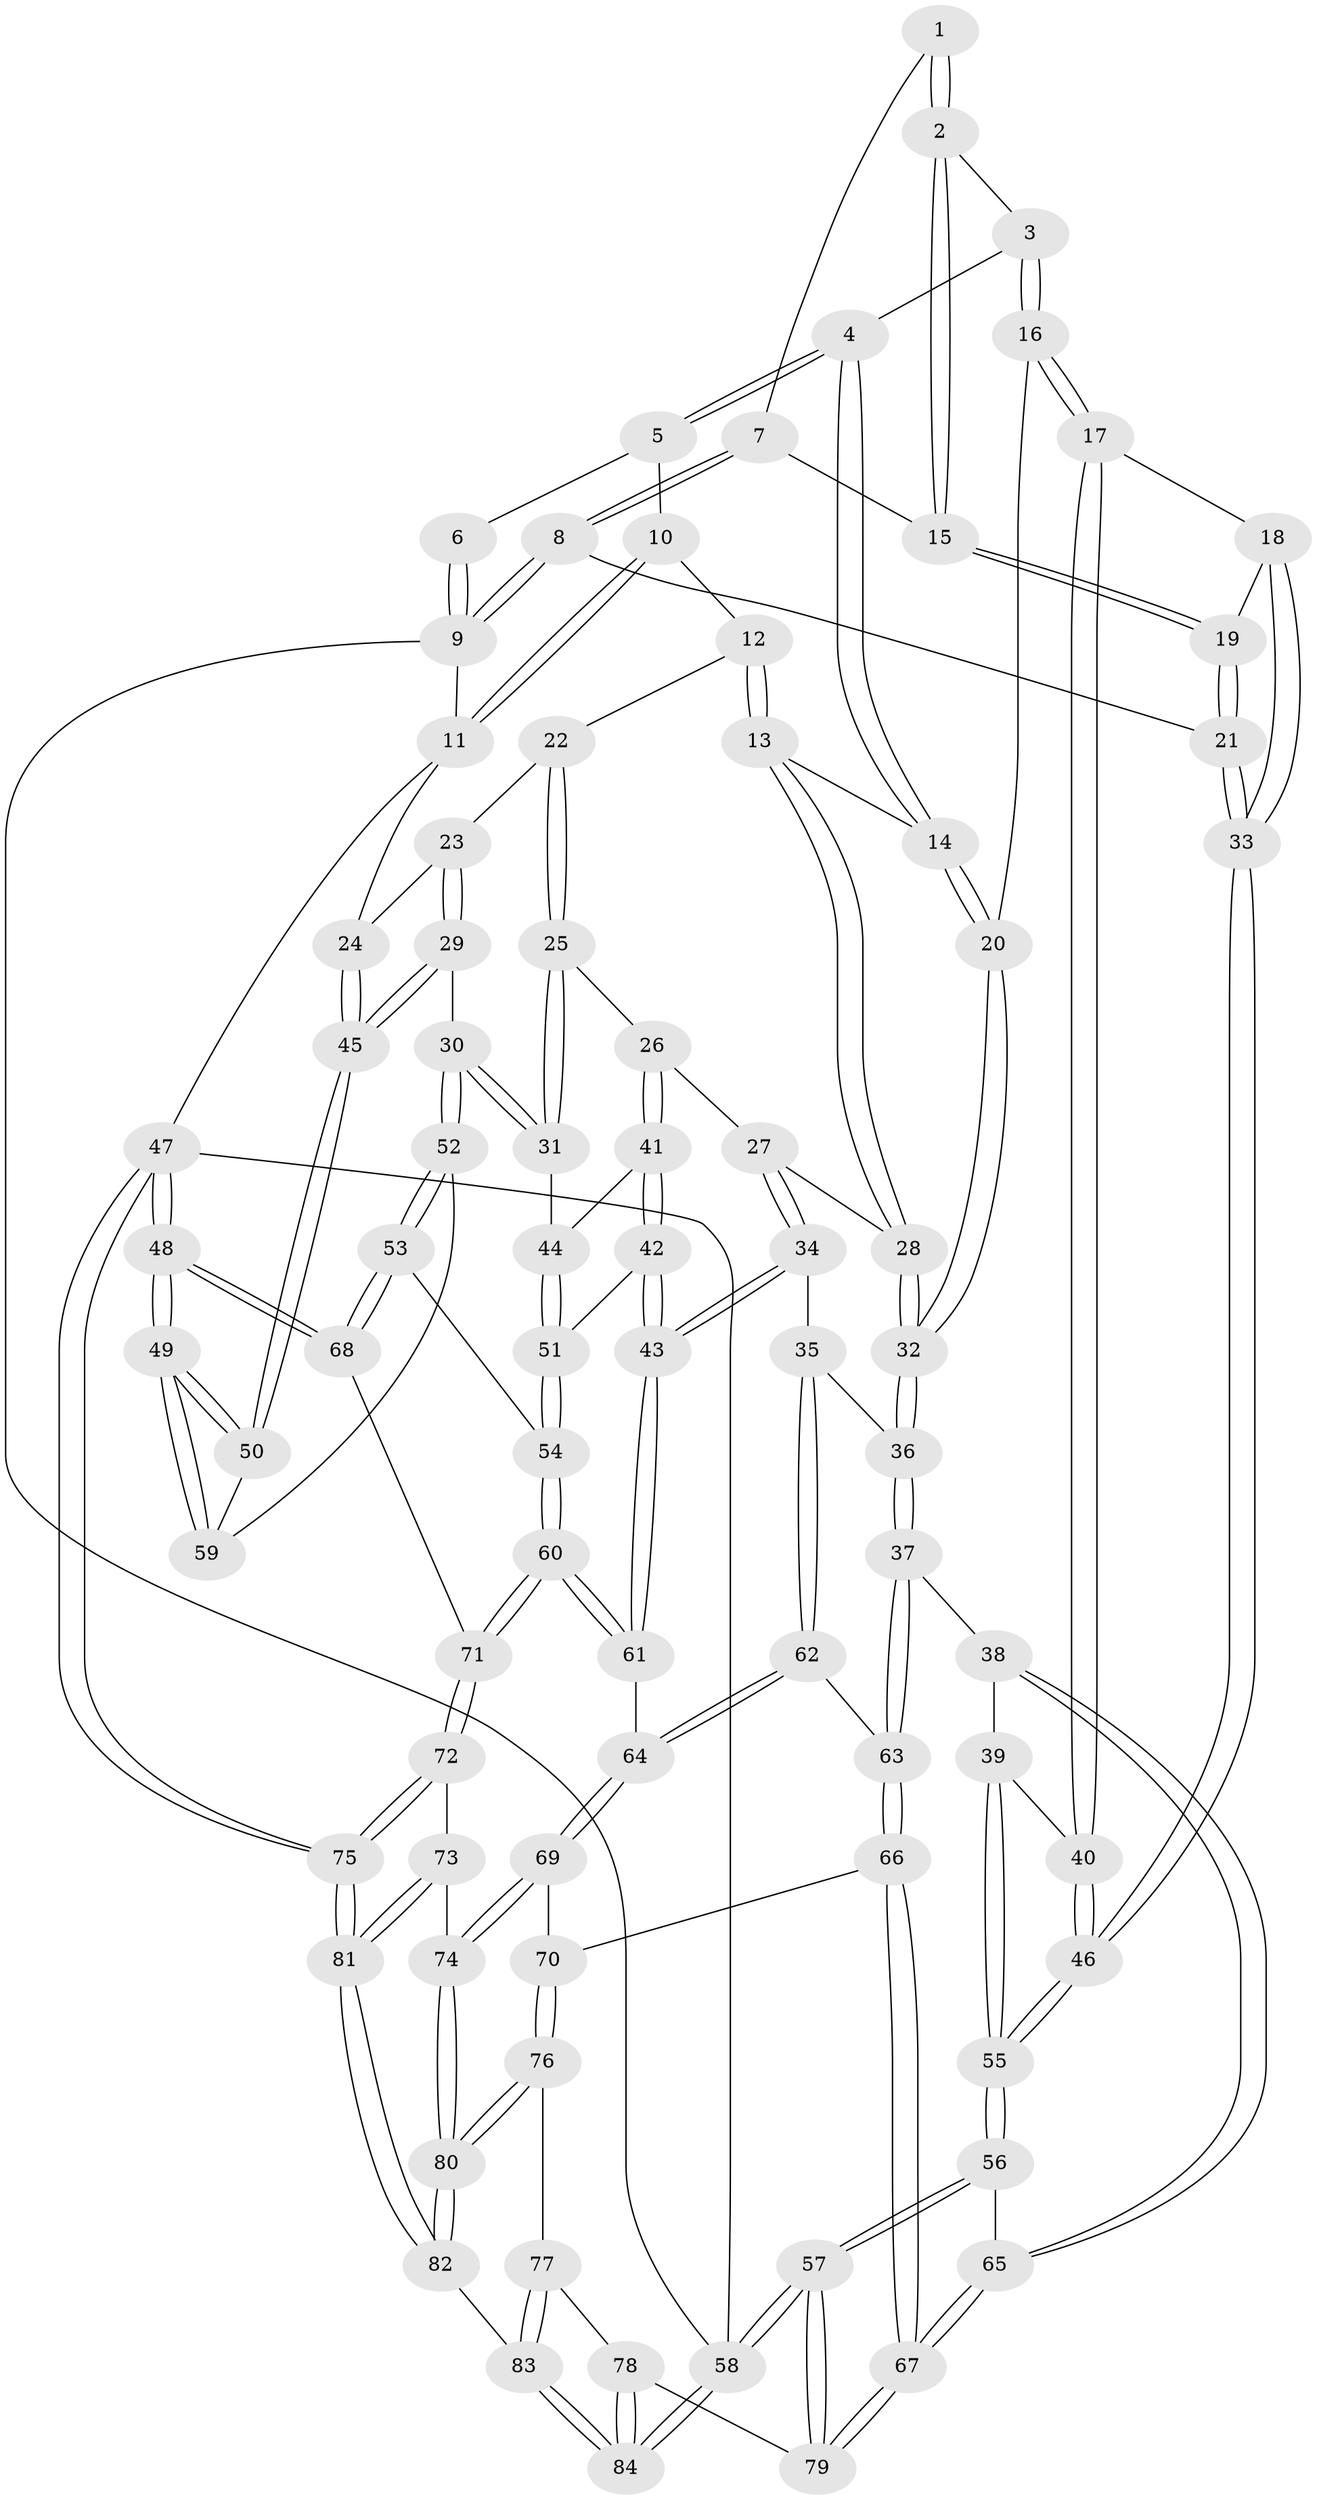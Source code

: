 // coarse degree distribution, {5: 0.46551724137931033, 4: 0.39655172413793105, 3: 0.017241379310344827, 6: 0.1206896551724138}
// Generated by graph-tools (version 1.1) at 2025/21/03/04/25 18:21:18]
// undirected, 84 vertices, 207 edges
graph export_dot {
graph [start="1"]
  node [color=gray90,style=filled];
  1 [pos="+0.05564562185175067+0"];
  2 [pos="+0.2539146031778082+0.13817037399399418"];
  3 [pos="+0.2562948550903348+0.13987278679808848"];
  4 [pos="+0.4677021101015469+0.009278992876539827"];
  5 [pos="+0.4680789129316207+0"];
  6 [pos="+0.03445490163572329+0"];
  7 [pos="+0.0972268624602617+0.10332776029660361"];
  8 [pos="+0+0.2751883782129239"];
  9 [pos="+0+0"];
  10 [pos="+0.6879426908255022+0"];
  11 [pos="+1+0"];
  12 [pos="+0.7044323592292857+0.23652744318447694"];
  13 [pos="+0.5257199408184601+0.21863992043337624"];
  14 [pos="+0.5156571249683342+0.21263487500347605"];
  15 [pos="+0.10559692569882423+0.15161829970692947"];
  16 [pos="+0.27807804489397037+0.3276344811746157"];
  17 [pos="+0.23837607333754565+0.3614384688775216"];
  18 [pos="+0.17539695743452532+0.3208276476193572"];
  19 [pos="+0.10083819171732125+0.1863388737101458"];
  20 [pos="+0.3872117751940176+0.2879136140830187"];
  21 [pos="+0+0.2778126793644021"];
  22 [pos="+0.7316778089734733+0.2447297244174879"];
  23 [pos="+0.7897268275617324+0.2378388119590402"];
  24 [pos="+1+0"];
  25 [pos="+0.705890963741378+0.3815361909637452"];
  26 [pos="+0.6718807011528364+0.44576944172539484"];
  27 [pos="+0.5884626599783116+0.4255486369167882"];
  28 [pos="+0.5498405198541321+0.38638209029093795"];
  29 [pos="+0.8786641444542255+0.4614036366927875"];
  30 [pos="+0.8493392050807456+0.49602078160369323"];
  31 [pos="+0.8324666739563319+0.4964641651165257"];
  32 [pos="+0.4717692866230899+0.4883080619076633"];
  33 [pos="+0+0.35904908666712393"];
  34 [pos="+0.5663648672462295+0.5655650333794783"];
  35 [pos="+0.5037452281178606+0.5612125841881027"];
  36 [pos="+0.4545687983791789+0.541977396027936"];
  37 [pos="+0.34494588371023255+0.5696983122281056"];
  38 [pos="+0.2694527237272308+0.5549297892290144"];
  39 [pos="+0.23547591269366516+0.5019413185978152"];
  40 [pos="+0.23702505627973922+0.37974176285044586"];
  41 [pos="+0.6835783916391848+0.4834712704034185"];
  42 [pos="+0.6547921079245798+0.5454168319587731"];
  43 [pos="+0.5873802029252472+0.5748769243779326"];
  44 [pos="+0.8192311613327973+0.4994871383077231"];
  45 [pos="+1+0.42604571728711876"];
  46 [pos="+0+0.46625488141306665"];
  47 [pos="+1+1"];
  48 [pos="+1+1"];
  49 [pos="+1+0.8857939774761544"];
  50 [pos="+1+0.5412130252155981"];
  51 [pos="+0.7195198435435013+0.5911604532818611"];
  52 [pos="+0.8710534445736553+0.6505407934735139"];
  53 [pos="+0.8490268062206539+0.6814399398327137"];
  54 [pos="+0.7588547694179943+0.7068826962444111"];
  55 [pos="+0+0.5830245925110413"];
  56 [pos="+0+0.6802567543266865"];
  57 [pos="+0+0.8949993253724164"];
  58 [pos="+0+1"];
  59 [pos="+0.882475746984527+0.6492016368873587"];
  60 [pos="+0.7198177211213641+0.7416759656543285"];
  61 [pos="+0.6292541516762662+0.7335533243968884"];
  62 [pos="+0.5073641498629567+0.7281850350215073"];
  63 [pos="+0.44336227239308607+0.7326449621624121"];
  64 [pos="+0.5908002830090314+0.7560403297749898"];
  65 [pos="+0.19207268125865193+0.7911285675697649"];
  66 [pos="+0.3811593726740775+0.8339571022557389"];
  67 [pos="+0.227344688864825+0.8717876575383404"];
  68 [pos="+0.9329768259584935+0.8130540227615601"];
  69 [pos="+0.5657714456277747+0.8381725395190461"];
  70 [pos="+0.47874996538432246+0.886531166678332"];
  71 [pos="+0.749549757343036+0.8501644491226522"];
  72 [pos="+0.747732950586616+0.9032139507127253"];
  73 [pos="+0.6766140943585569+0.9209806901556158"];
  74 [pos="+0.6207144793089432+0.9141667278956951"];
  75 [pos="+1+1"];
  76 [pos="+0.48176743447464837+0.915744002919442"];
  77 [pos="+0.4779276683272679+0.9360762817124382"];
  78 [pos="+0.2094244055071491+1"];
  79 [pos="+0.22708839191166336+0.8732444276140748"];
  80 [pos="+0.5882924723544594+0.961605322658463"];
  81 [pos="+0.6010592219309964+1"];
  82 [pos="+0.5404083958144409+1"];
  83 [pos="+0.49293387384994164+1"];
  84 [pos="+0.15962091999848108+1"];
  1 -- 2;
  1 -- 2;
  1 -- 7;
  2 -- 3;
  2 -- 15;
  2 -- 15;
  3 -- 4;
  3 -- 16;
  3 -- 16;
  4 -- 5;
  4 -- 5;
  4 -- 14;
  4 -- 14;
  5 -- 6;
  5 -- 10;
  6 -- 9;
  6 -- 9;
  7 -- 8;
  7 -- 8;
  7 -- 15;
  8 -- 9;
  8 -- 9;
  8 -- 21;
  9 -- 11;
  9 -- 58;
  10 -- 11;
  10 -- 11;
  10 -- 12;
  11 -- 24;
  11 -- 47;
  12 -- 13;
  12 -- 13;
  12 -- 22;
  13 -- 14;
  13 -- 28;
  13 -- 28;
  14 -- 20;
  14 -- 20;
  15 -- 19;
  15 -- 19;
  16 -- 17;
  16 -- 17;
  16 -- 20;
  17 -- 18;
  17 -- 40;
  17 -- 40;
  18 -- 19;
  18 -- 33;
  18 -- 33;
  19 -- 21;
  19 -- 21;
  20 -- 32;
  20 -- 32;
  21 -- 33;
  21 -- 33;
  22 -- 23;
  22 -- 25;
  22 -- 25;
  23 -- 24;
  23 -- 29;
  23 -- 29;
  24 -- 45;
  24 -- 45;
  25 -- 26;
  25 -- 31;
  25 -- 31;
  26 -- 27;
  26 -- 41;
  26 -- 41;
  27 -- 28;
  27 -- 34;
  27 -- 34;
  28 -- 32;
  28 -- 32;
  29 -- 30;
  29 -- 45;
  29 -- 45;
  30 -- 31;
  30 -- 31;
  30 -- 52;
  30 -- 52;
  31 -- 44;
  32 -- 36;
  32 -- 36;
  33 -- 46;
  33 -- 46;
  34 -- 35;
  34 -- 43;
  34 -- 43;
  35 -- 36;
  35 -- 62;
  35 -- 62;
  36 -- 37;
  36 -- 37;
  37 -- 38;
  37 -- 63;
  37 -- 63;
  38 -- 39;
  38 -- 65;
  38 -- 65;
  39 -- 40;
  39 -- 55;
  39 -- 55;
  40 -- 46;
  40 -- 46;
  41 -- 42;
  41 -- 42;
  41 -- 44;
  42 -- 43;
  42 -- 43;
  42 -- 51;
  43 -- 61;
  43 -- 61;
  44 -- 51;
  44 -- 51;
  45 -- 50;
  45 -- 50;
  46 -- 55;
  46 -- 55;
  47 -- 48;
  47 -- 48;
  47 -- 75;
  47 -- 75;
  47 -- 58;
  48 -- 49;
  48 -- 49;
  48 -- 68;
  48 -- 68;
  49 -- 50;
  49 -- 50;
  49 -- 59;
  49 -- 59;
  50 -- 59;
  51 -- 54;
  51 -- 54;
  52 -- 53;
  52 -- 53;
  52 -- 59;
  53 -- 54;
  53 -- 68;
  53 -- 68;
  54 -- 60;
  54 -- 60;
  55 -- 56;
  55 -- 56;
  56 -- 57;
  56 -- 57;
  56 -- 65;
  57 -- 58;
  57 -- 58;
  57 -- 79;
  57 -- 79;
  58 -- 84;
  58 -- 84;
  60 -- 61;
  60 -- 61;
  60 -- 71;
  60 -- 71;
  61 -- 64;
  62 -- 63;
  62 -- 64;
  62 -- 64;
  63 -- 66;
  63 -- 66;
  64 -- 69;
  64 -- 69;
  65 -- 67;
  65 -- 67;
  66 -- 67;
  66 -- 67;
  66 -- 70;
  67 -- 79;
  67 -- 79;
  68 -- 71;
  69 -- 70;
  69 -- 74;
  69 -- 74;
  70 -- 76;
  70 -- 76;
  71 -- 72;
  71 -- 72;
  72 -- 73;
  72 -- 75;
  72 -- 75;
  73 -- 74;
  73 -- 81;
  73 -- 81;
  74 -- 80;
  74 -- 80;
  75 -- 81;
  75 -- 81;
  76 -- 77;
  76 -- 80;
  76 -- 80;
  77 -- 78;
  77 -- 83;
  77 -- 83;
  78 -- 79;
  78 -- 84;
  78 -- 84;
  80 -- 82;
  80 -- 82;
  81 -- 82;
  81 -- 82;
  82 -- 83;
  83 -- 84;
  83 -- 84;
}
